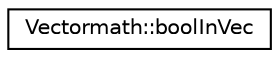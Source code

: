 digraph "Graphical Class Hierarchy"
{
  edge [fontname="Helvetica",fontsize="10",labelfontname="Helvetica",labelfontsize="10"];
  node [fontname="Helvetica",fontsize="10",shape=record];
  rankdir="LR";
  Node1 [label="Vectormath::boolInVec",height=0.2,width=0.4,color="black", fillcolor="white", style="filled",URL="$class_vectormath_1_1bool_in_vec.html"];
}
